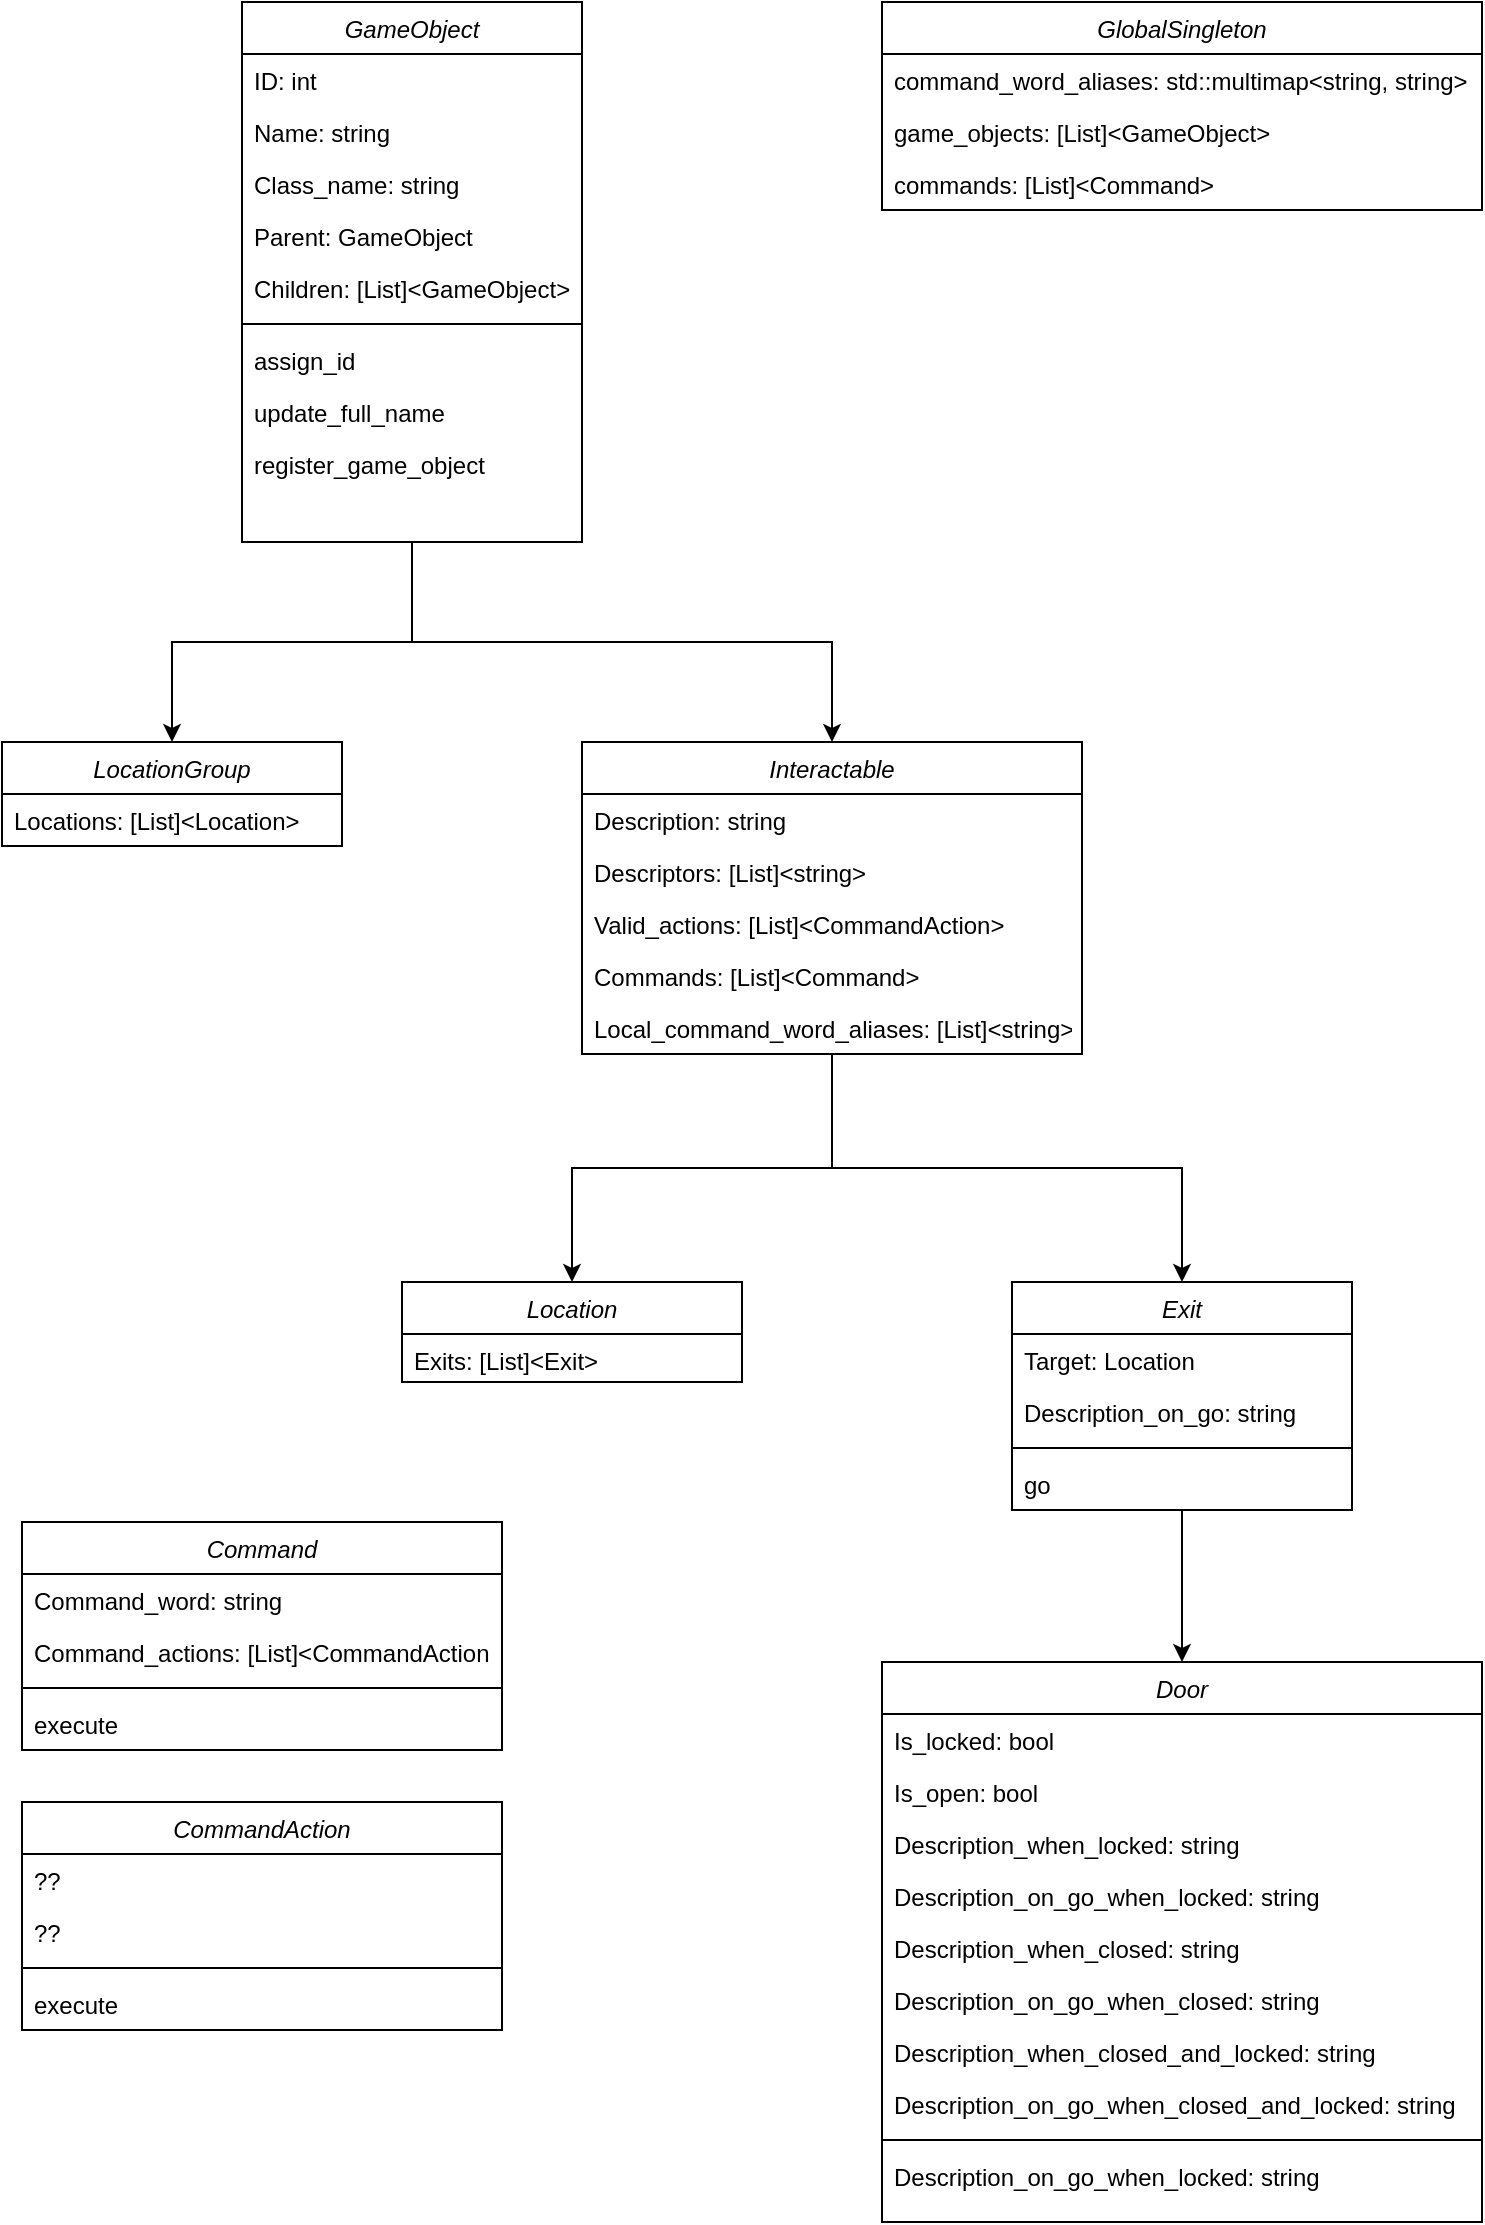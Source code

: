 <mxfile version="20.3.0" type="device"><diagram id="C5RBs43oDa-KdzZeNtuy" name="Page-1"><mxGraphModel dx="548" dy="255" grid="1" gridSize="10" guides="1" tooltips="1" connect="1" arrows="1" fold="1" page="1" pageScale="1" pageWidth="827" pageHeight="1169" math="0" shadow="0"><root><mxCell id="WIyWlLk6GJQsqaUBKTNV-0"/><mxCell id="WIyWlLk6GJQsqaUBKTNV-1" parent="WIyWlLk6GJQsqaUBKTNV-0"/><mxCell id="8gwwcXdCdIkltOETRVXt-23" style="edgeStyle=orthogonalEdgeStyle;rounded=0;orthogonalLoop=1;jettySize=auto;html=1;" parent="WIyWlLk6GJQsqaUBKTNV-1" source="zkfFHV4jXpPFQw0GAbJ--0" target="8gwwcXdCdIkltOETRVXt-8" edge="1"><mxGeometry relative="1" as="geometry"/></mxCell><mxCell id="8gwwcXdCdIkltOETRVXt-48" style="edgeStyle=orthogonalEdgeStyle;rounded=0;orthogonalLoop=1;jettySize=auto;html=1;" parent="WIyWlLk6GJQsqaUBKTNV-1" source="zkfFHV4jXpPFQw0GAbJ--0" target="8gwwcXdCdIkltOETRVXt-37" edge="1"><mxGeometry relative="1" as="geometry"/></mxCell><mxCell id="zkfFHV4jXpPFQw0GAbJ--0" value="GameObject" style="swimlane;fontStyle=2;align=center;verticalAlign=top;childLayout=stackLayout;horizontal=1;startSize=26;horizontalStack=0;resizeParent=1;resizeLast=0;collapsible=1;marginBottom=0;rounded=0;shadow=0;strokeWidth=1;" parent="WIyWlLk6GJQsqaUBKTNV-1" vertex="1"><mxGeometry x="150" y="40" width="170" height="270" as="geometry"><mxRectangle x="220" y="120" width="160" height="26" as="alternateBounds"/></mxGeometry></mxCell><mxCell id="zkfFHV4jXpPFQw0GAbJ--1" value="ID: int" style="text;align=left;verticalAlign=top;spacingLeft=4;spacingRight=4;overflow=hidden;rotatable=0;points=[[0,0.5],[1,0.5]];portConstraint=eastwest;" parent="zkfFHV4jXpPFQw0GAbJ--0" vertex="1"><mxGeometry y="26" width="170" height="26" as="geometry"/></mxCell><mxCell id="zkfFHV4jXpPFQw0GAbJ--2" value="Name: string" style="text;align=left;verticalAlign=top;spacingLeft=4;spacingRight=4;overflow=hidden;rotatable=0;points=[[0,0.5],[1,0.5]];portConstraint=eastwest;rounded=0;shadow=0;html=0;" parent="zkfFHV4jXpPFQw0GAbJ--0" vertex="1"><mxGeometry y="52" width="170" height="26" as="geometry"/></mxCell><mxCell id="8gwwcXdCdIkltOETRVXt-1" value="Class_name: string" style="text;align=left;verticalAlign=top;spacingLeft=4;spacingRight=4;overflow=hidden;rotatable=0;points=[[0,0.5],[1,0.5]];portConstraint=eastwest;rounded=0;shadow=0;html=0;" parent="zkfFHV4jXpPFQw0GAbJ--0" vertex="1"><mxGeometry y="78" width="170" height="26" as="geometry"/></mxCell><mxCell id="8gwwcXdCdIkltOETRVXt-2" value="Parent: GameObject" style="text;align=left;verticalAlign=top;spacingLeft=4;spacingRight=4;overflow=hidden;rotatable=0;points=[[0,0.5],[1,0.5]];portConstraint=eastwest;rounded=0;shadow=0;html=0;" parent="zkfFHV4jXpPFQw0GAbJ--0" vertex="1"><mxGeometry y="104" width="170" height="26" as="geometry"/></mxCell><mxCell id="8gwwcXdCdIkltOETRVXt-3" value="Children: [List]&lt;GameObject&gt;" style="text;align=left;verticalAlign=top;spacingLeft=4;spacingRight=4;overflow=hidden;rotatable=0;points=[[0,0.5],[1,0.5]];portConstraint=eastwest;rounded=0;shadow=0;html=0;" parent="zkfFHV4jXpPFQw0GAbJ--0" vertex="1"><mxGeometry y="130" width="170" height="26" as="geometry"/></mxCell><mxCell id="zkfFHV4jXpPFQw0GAbJ--4" value="" style="line;html=1;strokeWidth=1;align=left;verticalAlign=middle;spacingTop=-1;spacingLeft=3;spacingRight=3;rotatable=0;labelPosition=right;points=[];portConstraint=eastwest;" parent="zkfFHV4jXpPFQw0GAbJ--0" vertex="1"><mxGeometry y="156" width="170" height="10" as="geometry"/></mxCell><mxCell id="8gwwcXdCdIkltOETRVXt-5" value="assign_id" style="text;align=left;verticalAlign=top;spacingLeft=4;spacingRight=4;overflow=hidden;rotatable=0;points=[[0,0.5],[1,0.5]];portConstraint=eastwest;rounded=0;shadow=0;html=0;" parent="zkfFHV4jXpPFQw0GAbJ--0" vertex="1"><mxGeometry y="166" width="170" height="26" as="geometry"/></mxCell><mxCell id="8gwwcXdCdIkltOETRVXt-6" value="update_full_name" style="text;align=left;verticalAlign=top;spacingLeft=4;spacingRight=4;overflow=hidden;rotatable=0;points=[[0,0.5],[1,0.5]];portConstraint=eastwest;rounded=0;shadow=0;html=0;" parent="zkfFHV4jXpPFQw0GAbJ--0" vertex="1"><mxGeometry y="192" width="170" height="26" as="geometry"/></mxCell><mxCell id="8gwwcXdCdIkltOETRVXt-7" value="register_game_object" style="text;align=left;verticalAlign=top;spacingLeft=4;spacingRight=4;overflow=hidden;rotatable=0;points=[[0,0.5],[1,0.5]];portConstraint=eastwest;rounded=0;shadow=0;html=0;" parent="zkfFHV4jXpPFQw0GAbJ--0" vertex="1"><mxGeometry y="218" width="170" height="26" as="geometry"/></mxCell><mxCell id="8gwwcXdCdIkltOETRVXt-36" style="edgeStyle=orthogonalEdgeStyle;rounded=0;orthogonalLoop=1;jettySize=auto;html=1;entryX=0.5;entryY=0;entryDx=0;entryDy=0;" parent="WIyWlLk6GJQsqaUBKTNV-1" source="8gwwcXdCdIkltOETRVXt-8" target="8gwwcXdCdIkltOETRVXt-24" edge="1"><mxGeometry relative="1" as="geometry"/></mxCell><mxCell id="8gwwcXdCdIkltOETRVXt-90" style="edgeStyle=orthogonalEdgeStyle;rounded=0;orthogonalLoop=1;jettySize=auto;html=1;" parent="WIyWlLk6GJQsqaUBKTNV-1" source="8gwwcXdCdIkltOETRVXt-8" target="8gwwcXdCdIkltOETRVXt-49" edge="1"><mxGeometry relative="1" as="geometry"/></mxCell><mxCell id="8gwwcXdCdIkltOETRVXt-8" value="Interactable" style="swimlane;fontStyle=2;align=center;verticalAlign=top;childLayout=stackLayout;horizontal=1;startSize=26;horizontalStack=0;resizeParent=1;resizeLast=0;collapsible=1;marginBottom=0;rounded=0;shadow=0;strokeWidth=1;" parent="WIyWlLk6GJQsqaUBKTNV-1" vertex="1"><mxGeometry x="320" y="410" width="250" height="156" as="geometry"><mxRectangle x="220" y="120" width="160" height="26" as="alternateBounds"/></mxGeometry></mxCell><mxCell id="8gwwcXdCdIkltOETRVXt-19" value="Description: string" style="text;align=left;verticalAlign=top;spacingLeft=4;spacingRight=4;overflow=hidden;rotatable=0;points=[[0,0.5],[1,0.5]];portConstraint=eastwest;" parent="8gwwcXdCdIkltOETRVXt-8" vertex="1"><mxGeometry y="26" width="250" height="26" as="geometry"/></mxCell><mxCell id="8gwwcXdCdIkltOETRVXt-9" value="Descriptors: [List]&lt;string&gt;" style="text;align=left;verticalAlign=top;spacingLeft=4;spacingRight=4;overflow=hidden;rotatable=0;points=[[0,0.5],[1,0.5]];portConstraint=eastwest;" parent="8gwwcXdCdIkltOETRVXt-8" vertex="1"><mxGeometry y="52" width="250" height="26" as="geometry"/></mxCell><mxCell id="8gwwcXdCdIkltOETRVXt-20" value="Valid_actions: [List]&lt;CommandAction&gt;" style="text;align=left;verticalAlign=top;spacingLeft=4;spacingRight=4;overflow=hidden;rotatable=0;points=[[0,0.5],[1,0.5]];portConstraint=eastwest;" parent="8gwwcXdCdIkltOETRVXt-8" vertex="1"><mxGeometry y="78" width="250" height="26" as="geometry"/></mxCell><mxCell id="8gwwcXdCdIkltOETRVXt-21" value="Commands: [List]&lt;Command&gt;" style="text;align=left;verticalAlign=top;spacingLeft=4;spacingRight=4;overflow=hidden;rotatable=0;points=[[0,0.5],[1,0.5]];portConstraint=eastwest;" parent="8gwwcXdCdIkltOETRVXt-8" vertex="1"><mxGeometry y="104" width="250" height="26" as="geometry"/></mxCell><mxCell id="8gwwcXdCdIkltOETRVXt-89" value="Local_command_word_aliases: [List]&lt;string&gt;" style="text;align=left;verticalAlign=top;spacingLeft=4;spacingRight=4;overflow=hidden;rotatable=0;points=[[0,0.5],[1,0.5]];portConstraint=eastwest;" parent="8gwwcXdCdIkltOETRVXt-8" vertex="1"><mxGeometry y="130" width="250" height="26" as="geometry"/></mxCell><mxCell id="8gwwcXdCdIkltOETRVXt-24" value="Location" style="swimlane;fontStyle=2;align=center;verticalAlign=top;childLayout=stackLayout;horizontal=1;startSize=26;horizontalStack=0;resizeParent=1;resizeLast=0;collapsible=1;marginBottom=0;rounded=0;shadow=0;strokeWidth=1;" parent="WIyWlLk6GJQsqaUBKTNV-1" vertex="1"><mxGeometry x="230" y="680" width="170" height="50" as="geometry"><mxRectangle x="220" y="120" width="160" height="26" as="alternateBounds"/></mxGeometry></mxCell><mxCell id="8gwwcXdCdIkltOETRVXt-25" value="Exits: [List]&lt;Exit&gt;" style="text;align=left;verticalAlign=top;spacingLeft=4;spacingRight=4;overflow=hidden;rotatable=0;points=[[0,0.5],[1,0.5]];portConstraint=eastwest;" parent="8gwwcXdCdIkltOETRVXt-24" vertex="1"><mxGeometry y="26" width="170" height="24" as="geometry"/></mxCell><mxCell id="8gwwcXdCdIkltOETRVXt-37" value="LocationGroup" style="swimlane;fontStyle=2;align=center;verticalAlign=top;childLayout=stackLayout;horizontal=1;startSize=26;horizontalStack=0;resizeParent=1;resizeLast=0;collapsible=1;marginBottom=0;rounded=0;shadow=0;strokeWidth=1;" parent="WIyWlLk6GJQsqaUBKTNV-1" vertex="1"><mxGeometry x="30" y="410" width="170" height="52" as="geometry"><mxRectangle x="220" y="120" width="160" height="26" as="alternateBounds"/></mxGeometry></mxCell><mxCell id="8gwwcXdCdIkltOETRVXt-43" value="Locations: [List]&lt;Location&gt;" style="text;align=left;verticalAlign=top;spacingLeft=4;spacingRight=4;overflow=hidden;rotatable=0;points=[[0,0.5],[1,0.5]];portConstraint=eastwest;rounded=0;shadow=0;html=0;" parent="8gwwcXdCdIkltOETRVXt-37" vertex="1"><mxGeometry y="26" width="170" height="26" as="geometry"/></mxCell><mxCell id="8gwwcXdCdIkltOETRVXt-74" style="edgeStyle=orthogonalEdgeStyle;rounded=0;orthogonalLoop=1;jettySize=auto;html=1;" parent="WIyWlLk6GJQsqaUBKTNV-1" source="8gwwcXdCdIkltOETRVXt-49" target="8gwwcXdCdIkltOETRVXt-62" edge="1"><mxGeometry relative="1" as="geometry"/></mxCell><mxCell id="8gwwcXdCdIkltOETRVXt-49" value="Exit" style="swimlane;fontStyle=2;align=center;verticalAlign=top;childLayout=stackLayout;horizontal=1;startSize=26;horizontalStack=0;resizeParent=1;resizeLast=0;collapsible=1;marginBottom=0;rounded=0;shadow=0;strokeWidth=1;" parent="WIyWlLk6GJQsqaUBKTNV-1" vertex="1"><mxGeometry x="535" y="680" width="170" height="114" as="geometry"><mxRectangle x="220" y="120" width="160" height="26" as="alternateBounds"/></mxGeometry></mxCell><mxCell id="8gwwcXdCdIkltOETRVXt-55" value="Target: Location" style="text;align=left;verticalAlign=top;spacingLeft=4;spacingRight=4;overflow=hidden;rotatable=0;points=[[0,0.5],[1,0.5]];portConstraint=eastwest;rounded=0;shadow=0;html=0;" parent="8gwwcXdCdIkltOETRVXt-49" vertex="1"><mxGeometry y="26" width="170" height="26" as="geometry"/></mxCell><mxCell id="8gwwcXdCdIkltOETRVXt-60" value="Description_on_go: string" style="text;align=left;verticalAlign=top;spacingLeft=4;spacingRight=4;overflow=hidden;rotatable=0;points=[[0,0.5],[1,0.5]];portConstraint=eastwest;rounded=0;shadow=0;html=0;" parent="8gwwcXdCdIkltOETRVXt-49" vertex="1"><mxGeometry y="52" width="170" height="26" as="geometry"/></mxCell><mxCell id="8gwwcXdCdIkltOETRVXt-56" value="" style="line;html=1;strokeWidth=1;align=left;verticalAlign=middle;spacingTop=-1;spacingLeft=3;spacingRight=3;rotatable=0;labelPosition=right;points=[];portConstraint=eastwest;" parent="8gwwcXdCdIkltOETRVXt-49" vertex="1"><mxGeometry y="78" width="170" height="10" as="geometry"/></mxCell><mxCell id="8gwwcXdCdIkltOETRVXt-59" value="go" style="text;align=left;verticalAlign=top;spacingLeft=4;spacingRight=4;overflow=hidden;rotatable=0;points=[[0,0.5],[1,0.5]];portConstraint=eastwest;rounded=0;shadow=0;html=0;" parent="8gwwcXdCdIkltOETRVXt-49" vertex="1"><mxGeometry y="88" width="170" height="26" as="geometry"/></mxCell><mxCell id="8gwwcXdCdIkltOETRVXt-62" value="Door" style="swimlane;fontStyle=2;align=center;verticalAlign=top;childLayout=stackLayout;horizontal=1;startSize=26;horizontalStack=0;resizeParent=1;resizeLast=0;collapsible=1;marginBottom=0;rounded=0;shadow=0;strokeWidth=1;" parent="WIyWlLk6GJQsqaUBKTNV-1" vertex="1"><mxGeometry x="470" y="870" width="300" height="280" as="geometry"><mxRectangle x="220" y="120" width="160" height="26" as="alternateBounds"/></mxGeometry></mxCell><mxCell id="8gwwcXdCdIkltOETRVXt-63" value="Is_locked: bool" style="text;align=left;verticalAlign=top;spacingLeft=4;spacingRight=4;overflow=hidden;rotatable=0;points=[[0,0.5],[1,0.5]];portConstraint=eastwest;rounded=0;shadow=0;html=0;" parent="8gwwcXdCdIkltOETRVXt-62" vertex="1"><mxGeometry y="26" width="300" height="26" as="geometry"/></mxCell><mxCell id="8gwwcXdCdIkltOETRVXt-64" value="Is_open: bool" style="text;align=left;verticalAlign=top;spacingLeft=4;spacingRight=4;overflow=hidden;rotatable=0;points=[[0,0.5],[1,0.5]];portConstraint=eastwest;rounded=0;shadow=0;html=0;" parent="8gwwcXdCdIkltOETRVXt-62" vertex="1"><mxGeometry y="52" width="300" height="26" as="geometry"/></mxCell><mxCell id="8gwwcXdCdIkltOETRVXt-67" value="Description_when_locked: string" style="text;align=left;verticalAlign=top;spacingLeft=4;spacingRight=4;overflow=hidden;rotatable=0;points=[[0,0.5],[1,0.5]];portConstraint=eastwest;rounded=0;shadow=0;html=0;" parent="8gwwcXdCdIkltOETRVXt-62" vertex="1"><mxGeometry y="78" width="300" height="26" as="geometry"/></mxCell><mxCell id="8gwwcXdCdIkltOETRVXt-68" value="Description_on_go_when_locked: string" style="text;align=left;verticalAlign=top;spacingLeft=4;spacingRight=4;overflow=hidden;rotatable=0;points=[[0,0.5],[1,0.5]];portConstraint=eastwest;rounded=0;shadow=0;html=0;" parent="8gwwcXdCdIkltOETRVXt-62" vertex="1"><mxGeometry y="104" width="300" height="26" as="geometry"/></mxCell><mxCell id="8gwwcXdCdIkltOETRVXt-70" value="Description_when_closed: string" style="text;align=left;verticalAlign=top;spacingLeft=4;spacingRight=4;overflow=hidden;rotatable=0;points=[[0,0.5],[1,0.5]];portConstraint=eastwest;rounded=0;shadow=0;html=0;" parent="8gwwcXdCdIkltOETRVXt-62" vertex="1"><mxGeometry y="130" width="300" height="26" as="geometry"/></mxCell><mxCell id="8gwwcXdCdIkltOETRVXt-71" value="Description_on_go_when_closed: string" style="text;align=left;verticalAlign=top;spacingLeft=4;spacingRight=4;overflow=hidden;rotatable=0;points=[[0,0.5],[1,0.5]];portConstraint=eastwest;rounded=0;shadow=0;html=0;" parent="8gwwcXdCdIkltOETRVXt-62" vertex="1"><mxGeometry y="156" width="300" height="26" as="geometry"/></mxCell><mxCell id="8gwwcXdCdIkltOETRVXt-72" value="Description_when_closed_and_locked: string" style="text;align=left;verticalAlign=top;spacingLeft=4;spacingRight=4;overflow=hidden;rotatable=0;points=[[0,0.5],[1,0.5]];portConstraint=eastwest;rounded=0;shadow=0;html=0;" parent="8gwwcXdCdIkltOETRVXt-62" vertex="1"><mxGeometry y="182" width="300" height="26" as="geometry"/></mxCell><mxCell id="8gwwcXdCdIkltOETRVXt-73" value="Description_on_go_when_closed_and_locked: string" style="text;align=left;verticalAlign=top;spacingLeft=4;spacingRight=4;overflow=hidden;rotatable=0;points=[[0,0.5],[1,0.5]];portConstraint=eastwest;rounded=0;shadow=0;html=0;" parent="8gwwcXdCdIkltOETRVXt-62" vertex="1"><mxGeometry y="208" width="300" height="26" as="geometry"/></mxCell><mxCell id="8gwwcXdCdIkltOETRVXt-65" value="" style="line;html=1;strokeWidth=1;align=left;verticalAlign=middle;spacingTop=-1;spacingLeft=3;spacingRight=3;rotatable=0;labelPosition=right;points=[];portConstraint=eastwest;" parent="8gwwcXdCdIkltOETRVXt-62" vertex="1"><mxGeometry y="234" width="300" height="10" as="geometry"/></mxCell><mxCell id="8gwwcXdCdIkltOETRVXt-75" value="Description_on_go_when_locked: string" style="text;align=left;verticalAlign=top;spacingLeft=4;spacingRight=4;overflow=hidden;rotatable=0;points=[[0,0.5],[1,0.5]];portConstraint=eastwest;rounded=0;shadow=0;html=0;" parent="8gwwcXdCdIkltOETRVXt-62" vertex="1"><mxGeometry y="244" width="300" height="26" as="geometry"/></mxCell><mxCell id="8gwwcXdCdIkltOETRVXt-77" value="GlobalSingleton" style="swimlane;fontStyle=2;align=center;verticalAlign=top;childLayout=stackLayout;horizontal=1;startSize=26;horizontalStack=0;resizeParent=1;resizeLast=0;collapsible=1;marginBottom=0;rounded=0;shadow=0;strokeWidth=1;" parent="WIyWlLk6GJQsqaUBKTNV-1" vertex="1"><mxGeometry x="470" y="40" width="300" height="104" as="geometry"><mxRectangle x="220" y="120" width="160" height="26" as="alternateBounds"/></mxGeometry></mxCell><mxCell id="8gwwcXdCdIkltOETRVXt-78" value="command_word_aliases: std::multimap&lt;string, string&gt;" style="text;align=left;verticalAlign=top;spacingLeft=4;spacingRight=4;overflow=hidden;rotatable=0;points=[[0,0.5],[1,0.5]];portConstraint=eastwest;" parent="8gwwcXdCdIkltOETRVXt-77" vertex="1"><mxGeometry y="26" width="300" height="26" as="geometry"/></mxCell><mxCell id="8gwwcXdCdIkltOETRVXt-88" value="game_objects: [List]&lt;GameObject&gt;" style="text;align=left;verticalAlign=top;spacingLeft=4;spacingRight=4;overflow=hidden;rotatable=0;points=[[0,0.5],[1,0.5]];portConstraint=eastwest;" parent="8gwwcXdCdIkltOETRVXt-77" vertex="1"><mxGeometry y="52" width="300" height="26" as="geometry"/></mxCell><mxCell id="pmSaM6-cGNuhEOt_g4gz-0" value="commands: [List]&lt;Command&gt;" style="text;align=left;verticalAlign=top;spacingLeft=4;spacingRight=4;overflow=hidden;rotatable=0;points=[[0,0.5],[1,0.5]];portConstraint=eastwest;" parent="8gwwcXdCdIkltOETRVXt-77" vertex="1"><mxGeometry y="78" width="300" height="26" as="geometry"/></mxCell><mxCell id="8gwwcXdCdIkltOETRVXt-92" value="Command" style="swimlane;fontStyle=2;align=center;verticalAlign=top;childLayout=stackLayout;horizontal=1;startSize=26;horizontalStack=0;resizeParent=1;resizeLast=0;collapsible=1;marginBottom=0;rounded=0;shadow=0;strokeWidth=1;" parent="WIyWlLk6GJQsqaUBKTNV-1" vertex="1"><mxGeometry x="40" y="800" width="240" height="114" as="geometry"><mxRectangle x="220" y="120" width="160" height="26" as="alternateBounds"/></mxGeometry></mxCell><mxCell id="8gwwcXdCdIkltOETRVXt-98" value="Command_word: string" style="text;align=left;verticalAlign=top;spacingLeft=4;spacingRight=4;overflow=hidden;rotatable=0;points=[[0,0.5],[1,0.5]];portConstraint=eastwest;rounded=0;shadow=0;html=0;" parent="8gwwcXdCdIkltOETRVXt-92" vertex="1"><mxGeometry y="26" width="240" height="26" as="geometry"/></mxCell><mxCell id="8gwwcXdCdIkltOETRVXt-105" value="Command_actions: [List]&lt;CommandAction" style="text;align=left;verticalAlign=top;spacingLeft=4;spacingRight=4;overflow=hidden;rotatable=0;points=[[0,0.5],[1,0.5]];portConstraint=eastwest;rounded=0;shadow=0;html=0;" parent="8gwwcXdCdIkltOETRVXt-92" vertex="1"><mxGeometry y="52" width="240" height="26" as="geometry"/></mxCell><mxCell id="8gwwcXdCdIkltOETRVXt-104" value="" style="line;html=1;strokeWidth=1;align=left;verticalAlign=middle;spacingTop=-1;spacingLeft=3;spacingRight=3;rotatable=0;labelPosition=right;points=[];portConstraint=eastwest;" parent="8gwwcXdCdIkltOETRVXt-92" vertex="1"><mxGeometry y="78" width="240" height="10" as="geometry"/></mxCell><mxCell id="8gwwcXdCdIkltOETRVXt-106" value="execute" style="text;align=left;verticalAlign=top;spacingLeft=4;spacingRight=4;overflow=hidden;rotatable=0;points=[[0,0.5],[1,0.5]];portConstraint=eastwest;rounded=0;shadow=0;html=0;" parent="8gwwcXdCdIkltOETRVXt-92" vertex="1"><mxGeometry y="88" width="240" height="26" as="geometry"/></mxCell><mxCell id="8gwwcXdCdIkltOETRVXt-107" value="CommandAction" style="swimlane;fontStyle=2;align=center;verticalAlign=top;childLayout=stackLayout;horizontal=1;startSize=26;horizontalStack=0;resizeParent=1;resizeLast=0;collapsible=1;marginBottom=0;rounded=0;shadow=0;strokeWidth=1;" parent="WIyWlLk6GJQsqaUBKTNV-1" vertex="1"><mxGeometry x="40" y="940" width="240" height="114" as="geometry"><mxRectangle x="220" y="120" width="160" height="26" as="alternateBounds"/></mxGeometry></mxCell><mxCell id="8gwwcXdCdIkltOETRVXt-108" value="??" style="text;align=left;verticalAlign=top;spacingLeft=4;spacingRight=4;overflow=hidden;rotatable=0;points=[[0,0.5],[1,0.5]];portConstraint=eastwest;rounded=0;shadow=0;html=0;" parent="8gwwcXdCdIkltOETRVXt-107" vertex="1"><mxGeometry y="26" width="240" height="26" as="geometry"/></mxCell><mxCell id="8gwwcXdCdIkltOETRVXt-109" value="??" style="text;align=left;verticalAlign=top;spacingLeft=4;spacingRight=4;overflow=hidden;rotatable=0;points=[[0,0.5],[1,0.5]];portConstraint=eastwest;rounded=0;shadow=0;html=0;" parent="8gwwcXdCdIkltOETRVXt-107" vertex="1"><mxGeometry y="52" width="240" height="26" as="geometry"/></mxCell><mxCell id="8gwwcXdCdIkltOETRVXt-110" value="" style="line;html=1;strokeWidth=1;align=left;verticalAlign=middle;spacingTop=-1;spacingLeft=3;spacingRight=3;rotatable=0;labelPosition=right;points=[];portConstraint=eastwest;" parent="8gwwcXdCdIkltOETRVXt-107" vertex="1"><mxGeometry y="78" width="240" height="10" as="geometry"/></mxCell><mxCell id="8gwwcXdCdIkltOETRVXt-111" value="execute" style="text;align=left;verticalAlign=top;spacingLeft=4;spacingRight=4;overflow=hidden;rotatable=0;points=[[0,0.5],[1,0.5]];portConstraint=eastwest;rounded=0;shadow=0;html=0;" parent="8gwwcXdCdIkltOETRVXt-107" vertex="1"><mxGeometry y="88" width="240" height="26" as="geometry"/></mxCell></root></mxGraphModel></diagram></mxfile>
